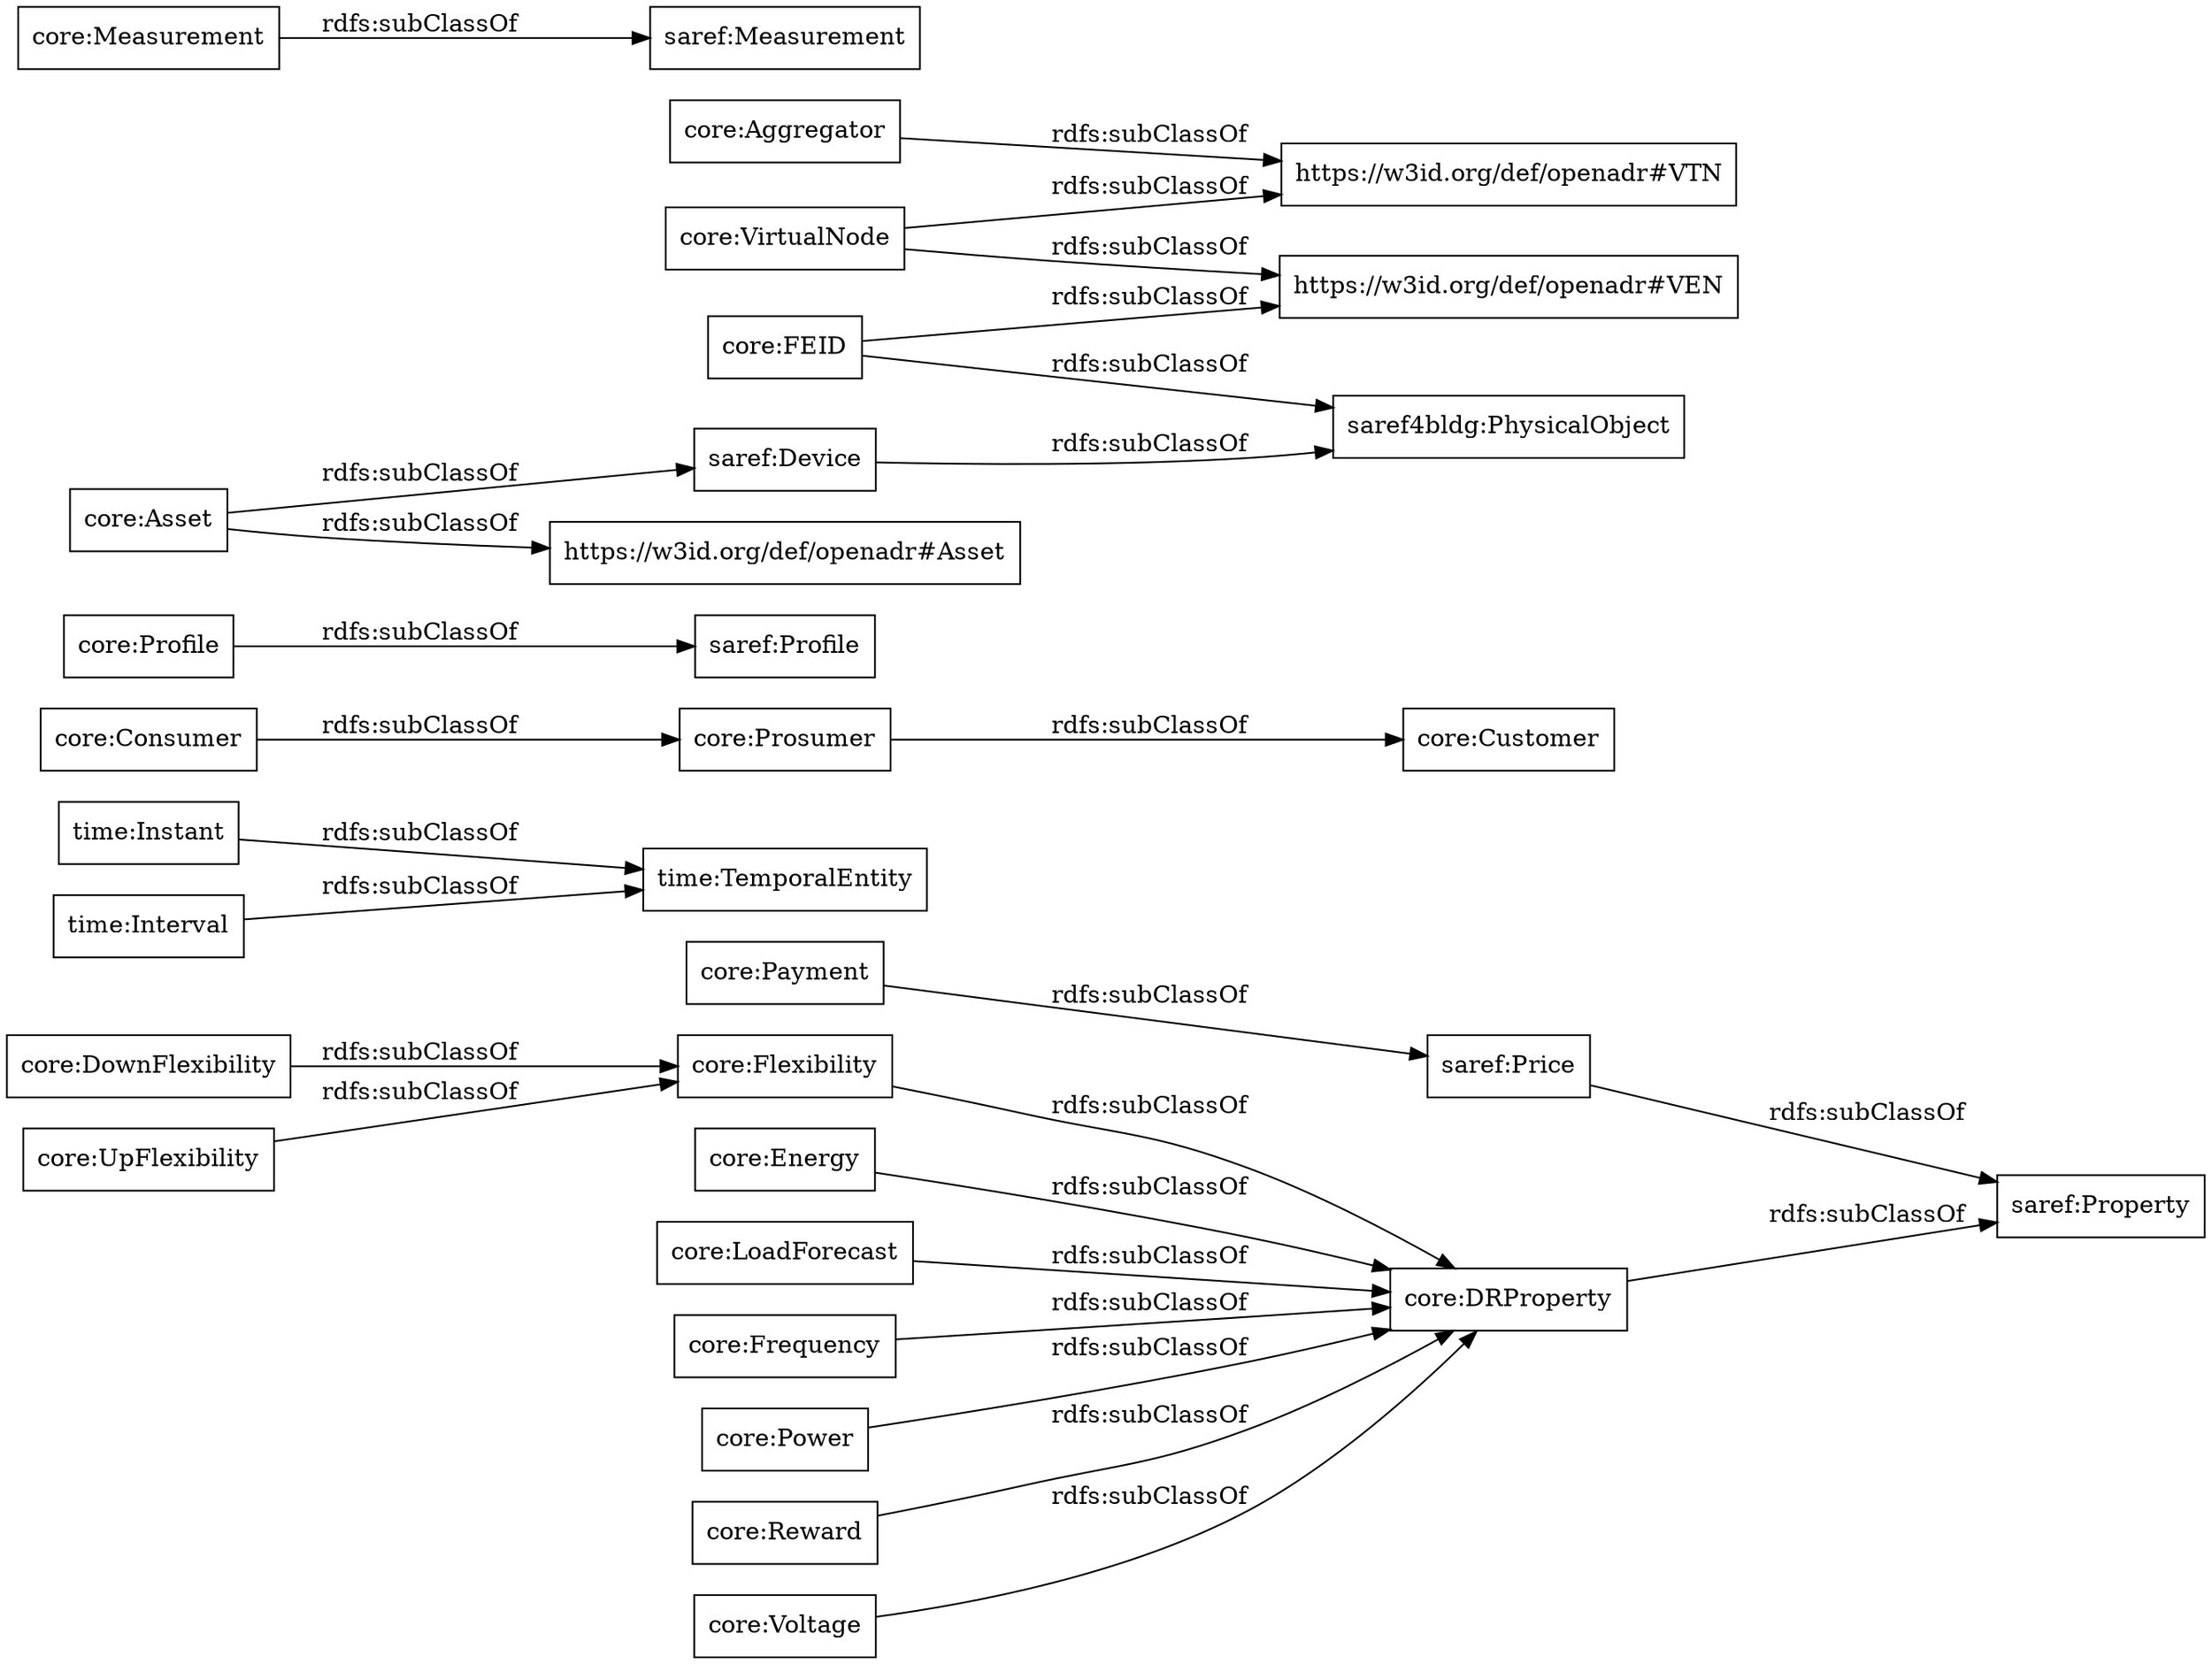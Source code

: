 digraph ar2dtool_diagram { 
rankdir=LR;
size="1000"
node [shape = rectangle, color="black"]; "core:DownFlexibility" "core:LoadForecast" "time:Instant" "core:Frequency" "core:Customer" "core:Power" "saref:Profile" "core:VirtualNode" "core:DRProperty" "saref:Device" "saref4bldg:PhysicalObject" "core:Consumer" "core:Aggregator" "core:Measurement" "core:Prosumer" "saref:Measurement" "core:Reward" "time:Interval" "time:TemporalEntity" "saref:Price" "core:Asset" "core:Flexibility" "core:Voltage" "saref:Property" "core:Profile" "core:UpFlexibility" "core:FEID" "core:Energy" "core:Payment" ; /*classes style*/
	"saref:Price" -> "saref:Property" [ label = "rdfs:subClassOf" ];
	"core:DownFlexibility" -> "core:Flexibility" [ label = "rdfs:subClassOf" ];
	"core:Flexibility" -> "core:DRProperty" [ label = "rdfs:subClassOf" ];
	"core:Payment" -> "saref:Price" [ label = "rdfs:subClassOf" ];
	"core:Measurement" -> "saref:Measurement" [ label = "rdfs:subClassOf" ];
	"core:VirtualNode" -> "https://w3id.org/def/openadr#VTN" [ label = "rdfs:subClassOf" ];
	"core:VirtualNode" -> "https://w3id.org/def/openadr#VEN" [ label = "rdfs:subClassOf" ];
	"core:Voltage" -> "core:DRProperty" [ label = "rdfs:subClassOf" ];
	"core:UpFlexibility" -> "core:Flexibility" [ label = "rdfs:subClassOf" ];
	"core:Aggregator" -> "https://w3id.org/def/openadr#VTN" [ label = "rdfs:subClassOf" ];
	"core:DRProperty" -> "saref:Property" [ label = "rdfs:subClassOf" ];
	"core:FEID" -> "saref4bldg:PhysicalObject" [ label = "rdfs:subClassOf" ];
	"core:FEID" -> "https://w3id.org/def/openadr#VEN" [ label = "rdfs:subClassOf" ];
	"time:Interval" -> "time:TemporalEntity" [ label = "rdfs:subClassOf" ];
	"core:Energy" -> "core:DRProperty" [ label = "rdfs:subClassOf" ];
	"core:Power" -> "core:DRProperty" [ label = "rdfs:subClassOf" ];
	"core:Asset" -> "saref:Device" [ label = "rdfs:subClassOf" ];
	"core:Asset" -> "https://w3id.org/def/openadr#Asset" [ label = "rdfs:subClassOf" ];
	"core:Frequency" -> "core:DRProperty" [ label = "rdfs:subClassOf" ];
	"core:Prosumer" -> "core:Customer" [ label = "rdfs:subClassOf" ];
	"core:LoadForecast" -> "core:DRProperty" [ label = "rdfs:subClassOf" ];
	"time:Instant" -> "time:TemporalEntity" [ label = "rdfs:subClassOf" ];
	"core:Profile" -> "saref:Profile" [ label = "rdfs:subClassOf" ];
	"core:Consumer" -> "core:Prosumer" [ label = "rdfs:subClassOf" ];
	"core:Reward" -> "core:DRProperty" [ label = "rdfs:subClassOf" ];
	"saref:Device" -> "saref4bldg:PhysicalObject" [ label = "rdfs:subClassOf" ];

}
